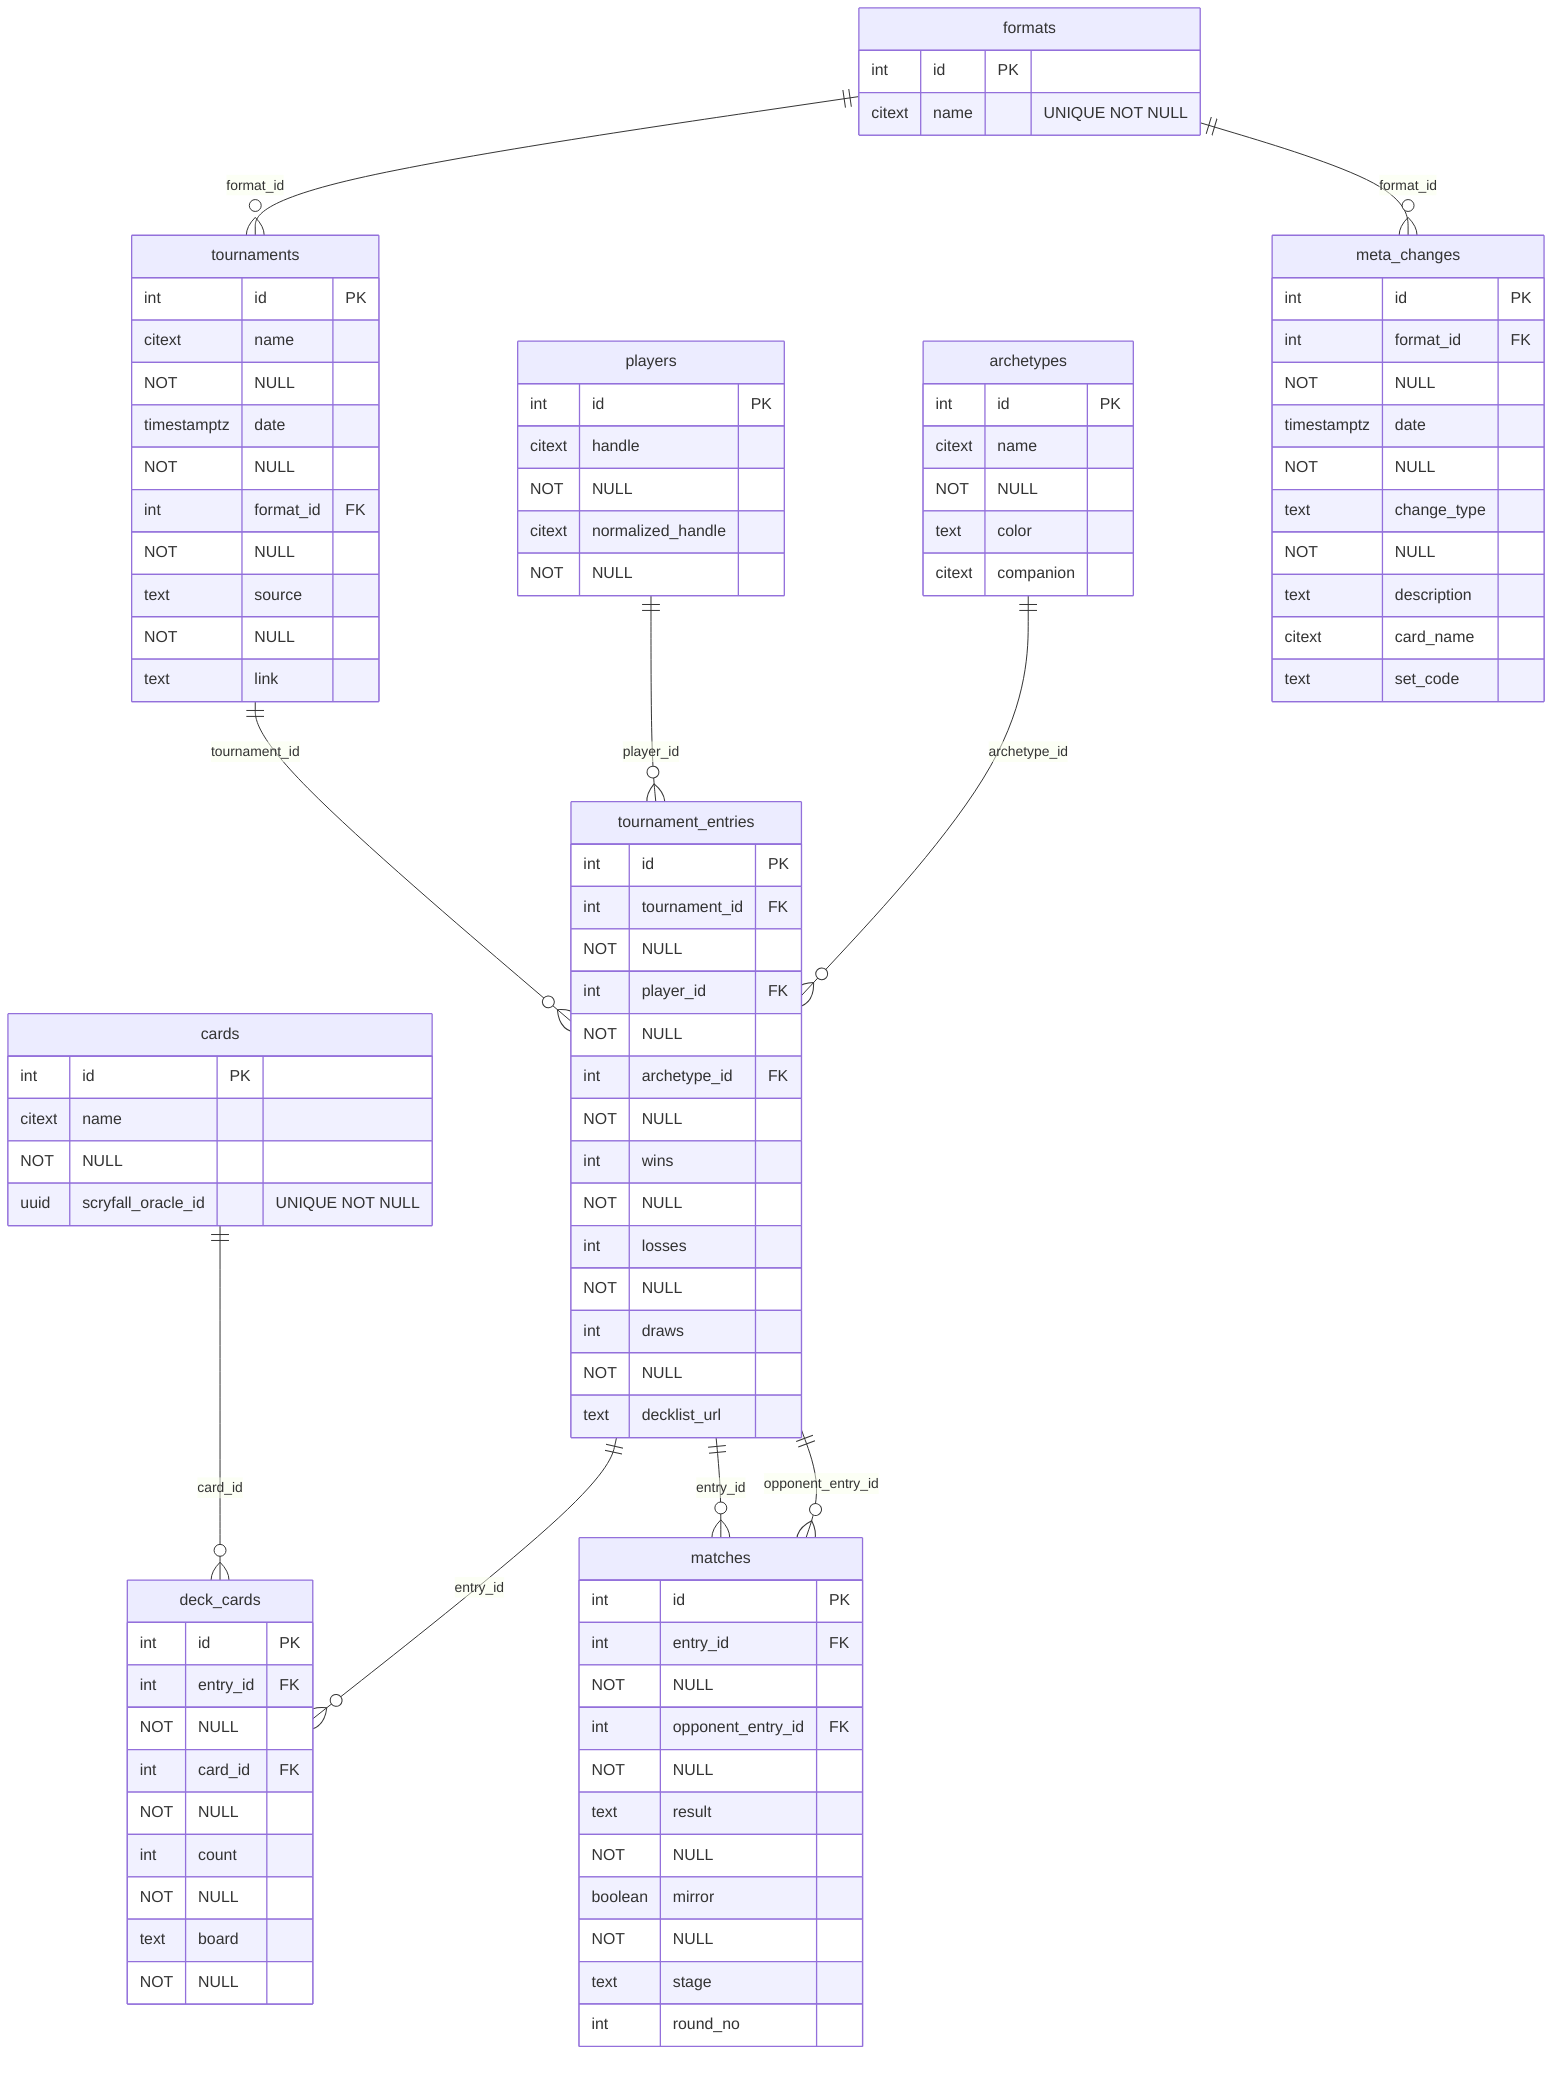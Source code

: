 erDiagram
    %% Enumerations (conceptual):
    %% - tournaments.source: MTGO | Melee | Other
    %% - deck_cards.board: MAIN | SIDE
    %% - matches.result: WIN | LOSS | DRAW
    %% - matches.stage: SWISS | QF | SF | F (examples)

    formats {
        int id PK
        citext name "UNIQUE NOT NULL"
    }

    meta_changes {
        int id PK
        int format_id FK NOT NULL
        timestamptz date NOT NULL
        text change_type NOT NULL
        text description
        citext card_name
        text set_code
    }

    players {
        int id PK
        citext handle NOT NULL
        citext normalized_handle NOT NULL
    }

    cards {
        int id PK
        citext name NOT NULL
        uuid scryfall_oracle_id "UNIQUE NOT NULL"
    }

    archetypes {
        int id PK
        citext name NOT NULL
        text color
        citext companion
    }

    tournaments {
        int id PK
        citext name NOT NULL
        timestamptz date NOT NULL
        int format_id FK NOT NULL
        text source NOT NULL
        text link
    }

    tournament_entries {
        int id PK
        int tournament_id FK NOT NULL
        int player_id FK NOT NULL
        int archetype_id FK NOT NULL
        int wins NOT NULL
        int losses NOT NULL
        int draws NOT NULL
        text decklist_url
        %% UNIQUE (tournament_id, player_id)
    }

    deck_cards {
        int id PK
        int entry_id FK NOT NULL
        int card_id FK NOT NULL
        int count NOT NULL
        text board NOT NULL
        %% board: MAIN | SIDE
        %% UNIQUE (entry_id, card_id, board)
    }

    matches {
        int id PK
        int entry_id FK NOT NULL
        int opponent_entry_id FK NOT NULL
        text result NOT NULL
        %% result: WIN | LOSS | DRAW (from entry_id's perspective)
        boolean mirror NOT NULL
        %% mirror: true if same-archetype pairing
        text stage
        %% stage: e.g., SWISS | QF | SF | F
        int round_no
        %% round_no: round within stage
        %% To avoid double-counting in queries, aggregate by
        %% (stage, round_no, LEAST(entry_id, opponent_entry_id), GREATEST(...))
    }

    %% Relationships
    formats ||--o{ tournaments : "format_id"
    formats ||--o{ meta_changes : "format_id"
    tournaments ||--o{ tournament_entries : "tournament_id"
    players ||--o{ tournament_entries : "player_id"
    archetypes ||--o{ tournament_entries : "archetype_id"
    tournament_entries ||--o{ deck_cards : "entry_id"
    cards ||--o{ deck_cards : "card_id"
    tournament_entries ||--o{ matches : "entry_id"
    tournament_entries ||--o{ matches : "opponent_entry_id"